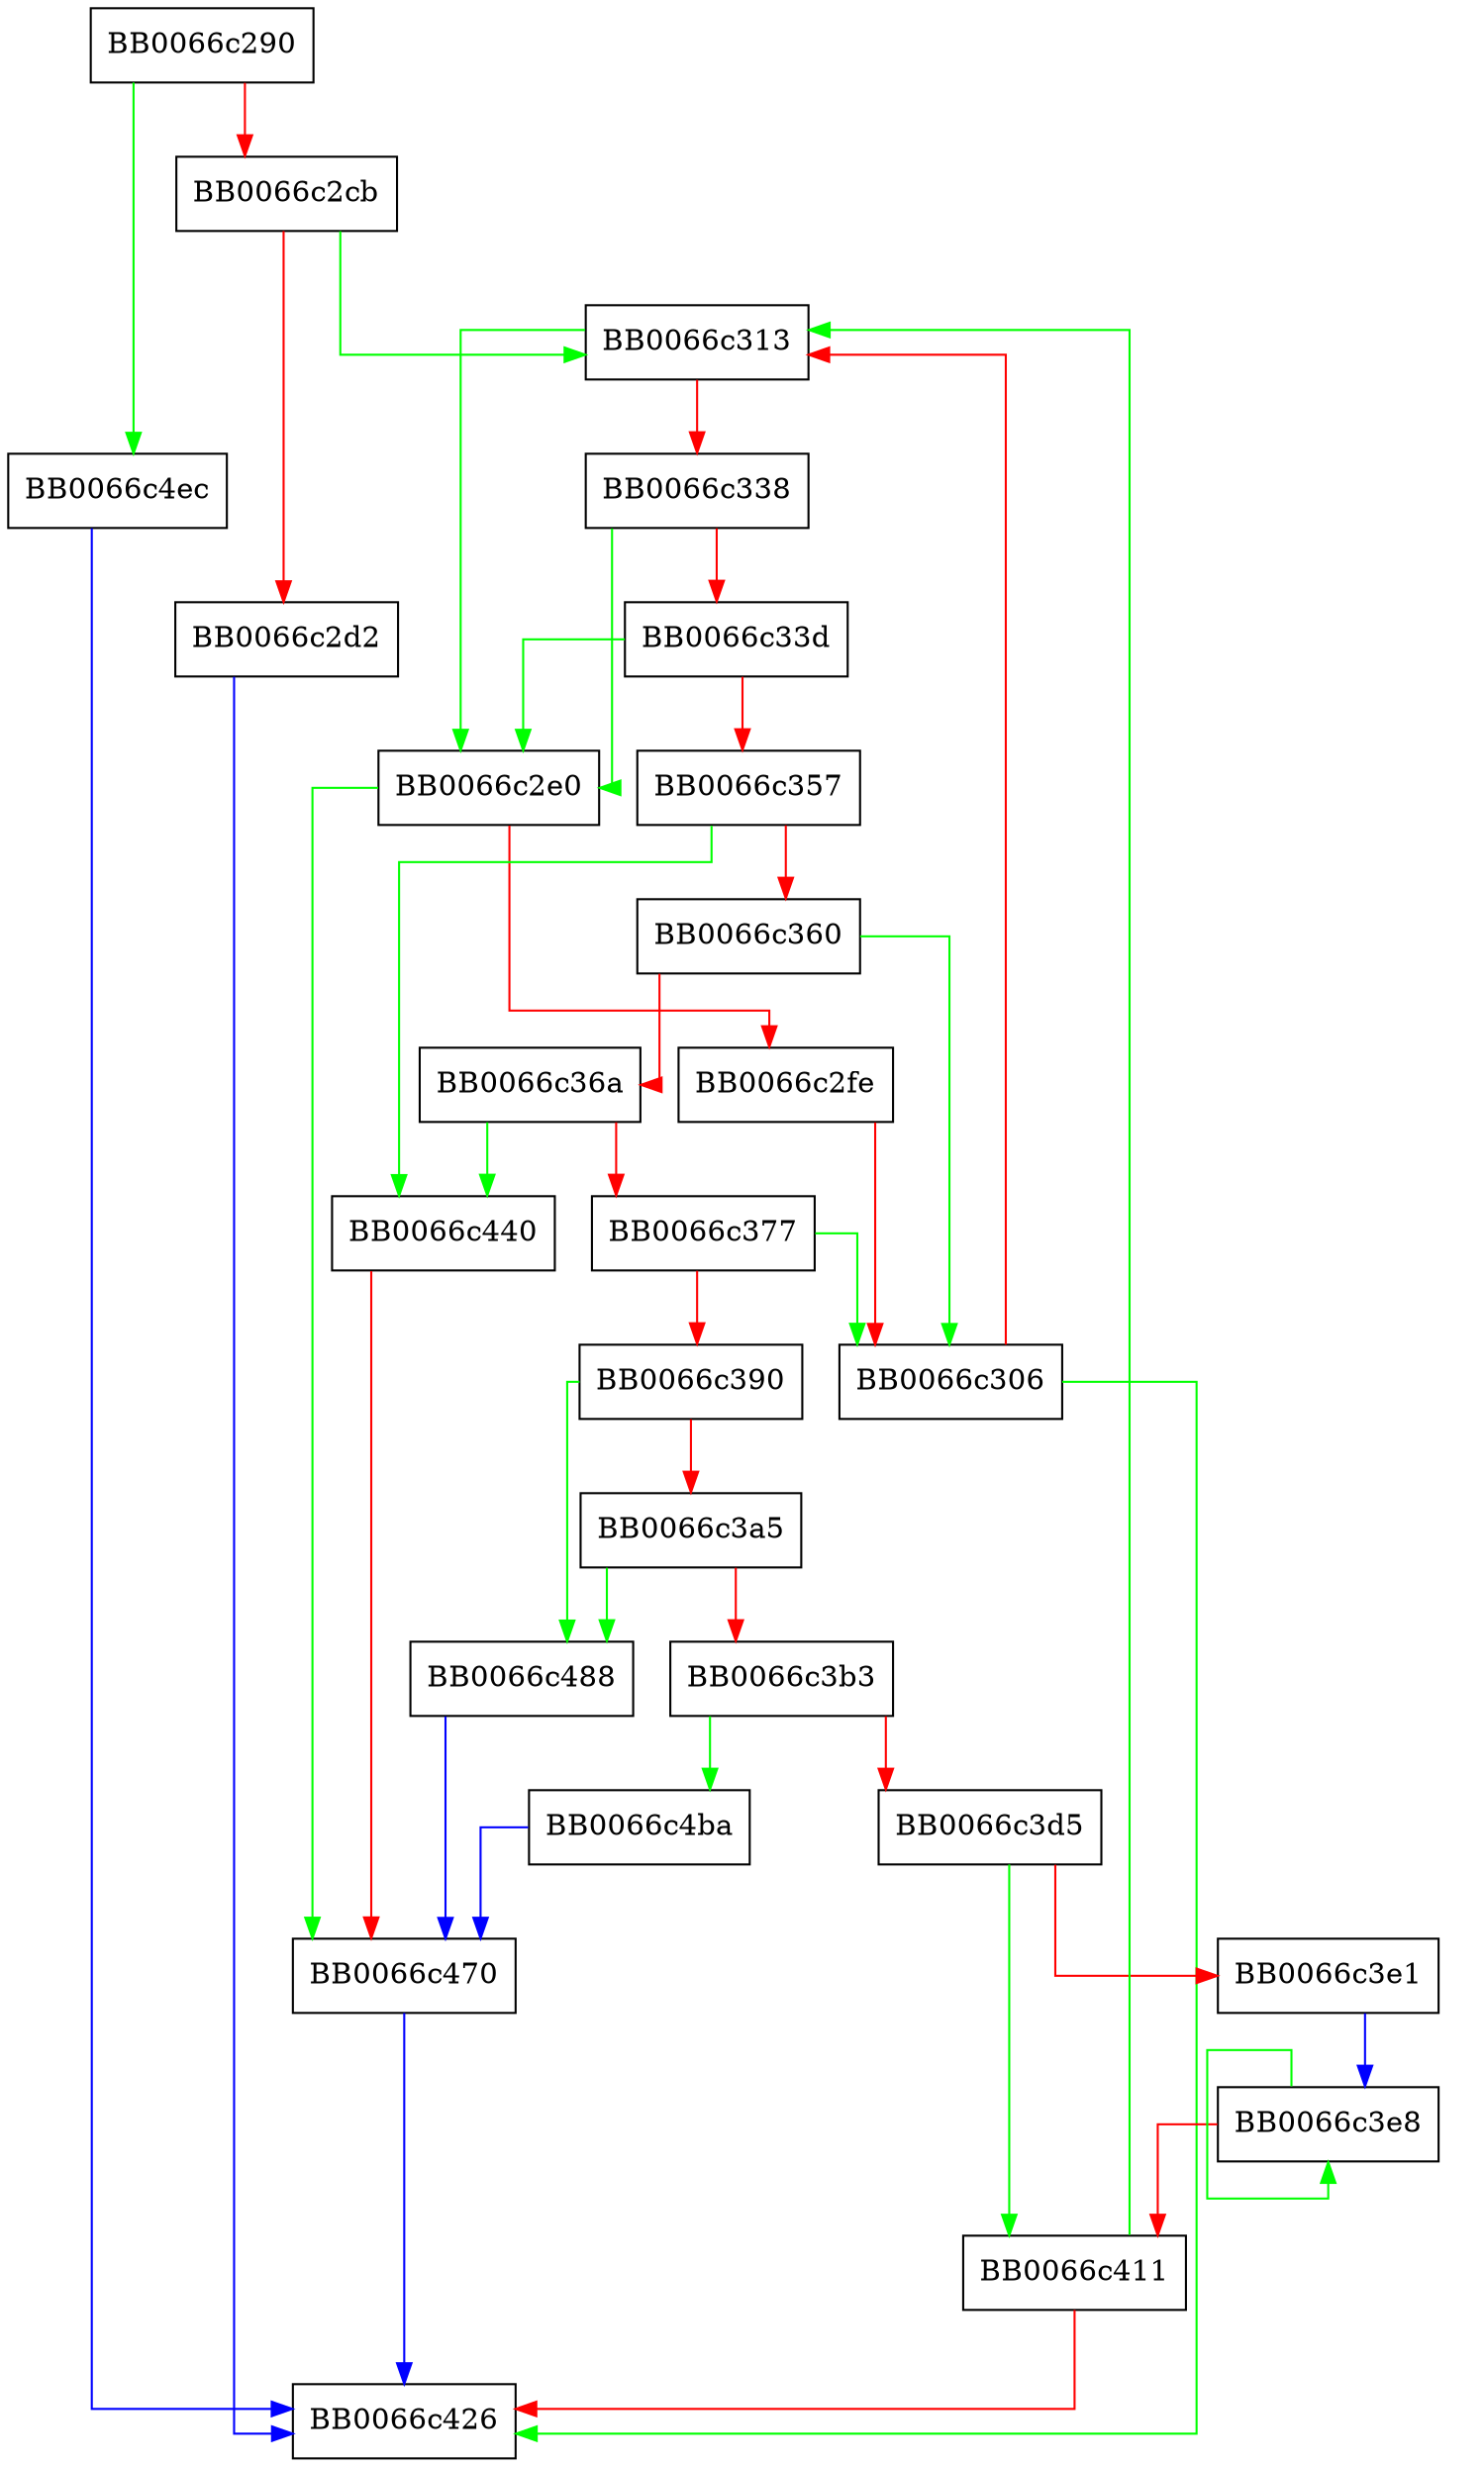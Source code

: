 digraph v2i_issuer_alt {
  node [shape="box"];
  graph [splines=ortho];
  BB0066c290 -> BB0066c4ec [color="green"];
  BB0066c290 -> BB0066c2cb [color="red"];
  BB0066c2cb -> BB0066c313 [color="green"];
  BB0066c2cb -> BB0066c2d2 [color="red"];
  BB0066c2d2 -> BB0066c426 [color="blue"];
  BB0066c2e0 -> BB0066c470 [color="green"];
  BB0066c2e0 -> BB0066c2fe [color="red"];
  BB0066c2fe -> BB0066c306 [color="red"];
  BB0066c306 -> BB0066c426 [color="green"];
  BB0066c306 -> BB0066c313 [color="red"];
  BB0066c313 -> BB0066c2e0 [color="green"];
  BB0066c313 -> BB0066c338 [color="red"];
  BB0066c338 -> BB0066c2e0 [color="green"];
  BB0066c338 -> BB0066c33d [color="red"];
  BB0066c33d -> BB0066c2e0 [color="green"];
  BB0066c33d -> BB0066c357 [color="red"];
  BB0066c357 -> BB0066c440 [color="green"];
  BB0066c357 -> BB0066c360 [color="red"];
  BB0066c360 -> BB0066c306 [color="green"];
  BB0066c360 -> BB0066c36a [color="red"];
  BB0066c36a -> BB0066c440 [color="green"];
  BB0066c36a -> BB0066c377 [color="red"];
  BB0066c377 -> BB0066c306 [color="green"];
  BB0066c377 -> BB0066c390 [color="red"];
  BB0066c390 -> BB0066c488 [color="green"];
  BB0066c390 -> BB0066c3a5 [color="red"];
  BB0066c3a5 -> BB0066c488 [color="green"];
  BB0066c3a5 -> BB0066c3b3 [color="red"];
  BB0066c3b3 -> BB0066c4ba [color="green"];
  BB0066c3b3 -> BB0066c3d5 [color="red"];
  BB0066c3d5 -> BB0066c411 [color="green"];
  BB0066c3d5 -> BB0066c3e1 [color="red"];
  BB0066c3e1 -> BB0066c3e8 [color="blue"];
  BB0066c3e8 -> BB0066c3e8 [color="green"];
  BB0066c3e8 -> BB0066c411 [color="red"];
  BB0066c411 -> BB0066c313 [color="green"];
  BB0066c411 -> BB0066c426 [color="red"];
  BB0066c440 -> BB0066c470 [color="red"];
  BB0066c470 -> BB0066c426 [color="blue"];
  BB0066c488 -> BB0066c470 [color="blue"];
  BB0066c4ba -> BB0066c470 [color="blue"];
  BB0066c4ec -> BB0066c426 [color="blue"];
}